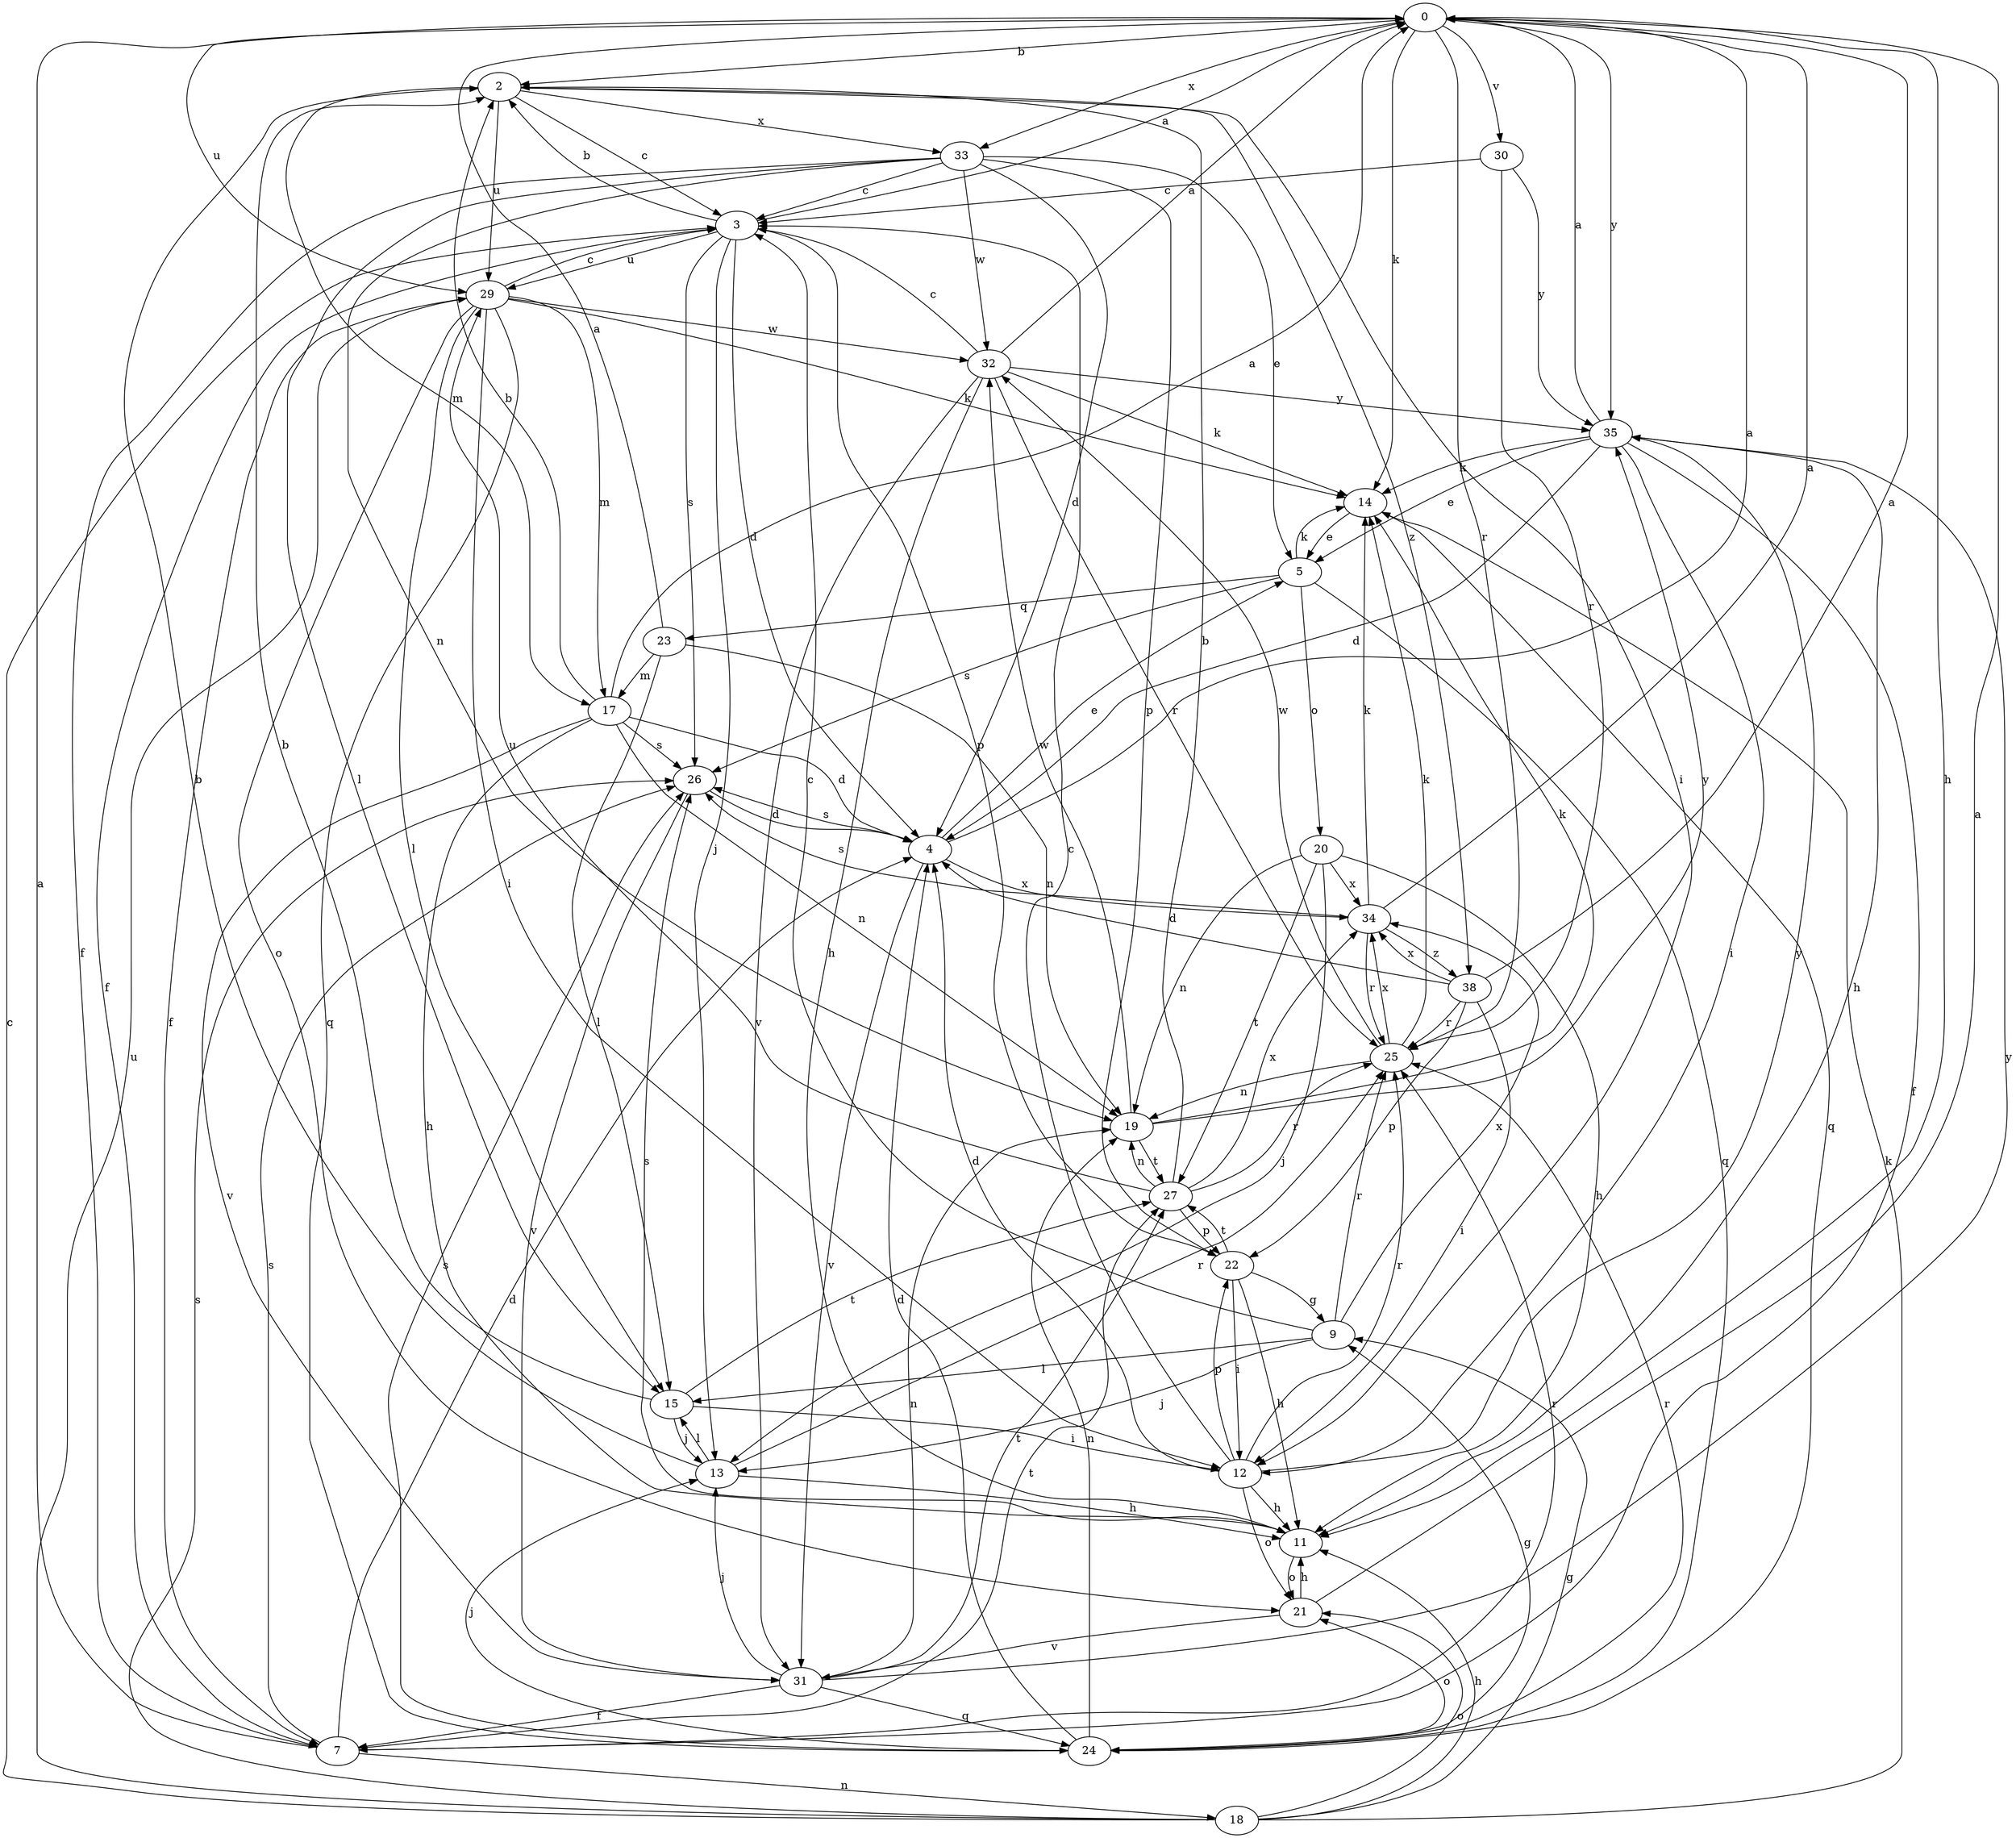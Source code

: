 strict digraph  {
0;
2;
3;
4;
5;
7;
9;
11;
12;
13;
14;
15;
17;
18;
19;
20;
21;
22;
23;
24;
25;
26;
27;
29;
30;
31;
32;
33;
34;
35;
38;
0 -> 2  [label=b];
0 -> 11  [label=h];
0 -> 14  [label=k];
0 -> 25  [label=r];
0 -> 29  [label=u];
0 -> 30  [label=v];
0 -> 33  [label=x];
0 -> 35  [label=y];
2 -> 3  [label=c];
2 -> 12  [label=i];
2 -> 17  [label=m];
2 -> 29  [label=u];
2 -> 33  [label=x];
2 -> 38  [label=z];
3 -> 0  [label=a];
3 -> 2  [label=b];
3 -> 4  [label=d];
3 -> 7  [label=f];
3 -> 13  [label=j];
3 -> 22  [label=p];
3 -> 26  [label=s];
3 -> 29  [label=u];
4 -> 0  [label=a];
4 -> 5  [label=e];
4 -> 26  [label=s];
4 -> 31  [label=v];
4 -> 34  [label=x];
5 -> 14  [label=k];
5 -> 20  [label=o];
5 -> 23  [label=q];
5 -> 24  [label=q];
5 -> 26  [label=s];
7 -> 0  [label=a];
7 -> 4  [label=d];
7 -> 18  [label=n];
7 -> 25  [label=r];
7 -> 26  [label=s];
7 -> 27  [label=t];
9 -> 3  [label=c];
9 -> 13  [label=j];
9 -> 15  [label=l];
9 -> 25  [label=r];
9 -> 34  [label=x];
11 -> 21  [label=o];
11 -> 26  [label=s];
12 -> 3  [label=c];
12 -> 4  [label=d];
12 -> 11  [label=h];
12 -> 21  [label=o];
12 -> 22  [label=p];
12 -> 25  [label=r];
12 -> 35  [label=y];
13 -> 2  [label=b];
13 -> 11  [label=h];
13 -> 15  [label=l];
13 -> 25  [label=r];
14 -> 5  [label=e];
14 -> 24  [label=q];
15 -> 2  [label=b];
15 -> 12  [label=i];
15 -> 13  [label=j];
15 -> 27  [label=t];
17 -> 0  [label=a];
17 -> 2  [label=b];
17 -> 4  [label=d];
17 -> 11  [label=h];
17 -> 19  [label=n];
17 -> 26  [label=s];
17 -> 31  [label=v];
18 -> 3  [label=c];
18 -> 9  [label=g];
18 -> 11  [label=h];
18 -> 14  [label=k];
18 -> 21  [label=o];
18 -> 26  [label=s];
18 -> 29  [label=u];
19 -> 14  [label=k];
19 -> 27  [label=t];
19 -> 32  [label=w];
19 -> 35  [label=y];
20 -> 11  [label=h];
20 -> 13  [label=j];
20 -> 19  [label=n];
20 -> 27  [label=t];
20 -> 34  [label=x];
21 -> 0  [label=a];
21 -> 11  [label=h];
21 -> 31  [label=v];
22 -> 9  [label=g];
22 -> 11  [label=h];
22 -> 12  [label=i];
22 -> 27  [label=t];
23 -> 0  [label=a];
23 -> 15  [label=l];
23 -> 17  [label=m];
23 -> 19  [label=n];
24 -> 4  [label=d];
24 -> 9  [label=g];
24 -> 13  [label=j];
24 -> 19  [label=n];
24 -> 21  [label=o];
24 -> 25  [label=r];
24 -> 26  [label=s];
25 -> 14  [label=k];
25 -> 19  [label=n];
25 -> 32  [label=w];
25 -> 34  [label=x];
26 -> 4  [label=d];
26 -> 31  [label=v];
27 -> 2  [label=b];
27 -> 19  [label=n];
27 -> 22  [label=p];
27 -> 25  [label=r];
27 -> 29  [label=u];
27 -> 34  [label=x];
29 -> 3  [label=c];
29 -> 7  [label=f];
29 -> 12  [label=i];
29 -> 14  [label=k];
29 -> 15  [label=l];
29 -> 17  [label=m];
29 -> 21  [label=o];
29 -> 24  [label=q];
29 -> 32  [label=w];
30 -> 3  [label=c];
30 -> 25  [label=r];
30 -> 35  [label=y];
31 -> 7  [label=f];
31 -> 13  [label=j];
31 -> 19  [label=n];
31 -> 24  [label=q];
31 -> 27  [label=t];
31 -> 35  [label=y];
32 -> 0  [label=a];
32 -> 3  [label=c];
32 -> 11  [label=h];
32 -> 14  [label=k];
32 -> 25  [label=r];
32 -> 31  [label=v];
32 -> 35  [label=y];
33 -> 3  [label=c];
33 -> 4  [label=d];
33 -> 5  [label=e];
33 -> 7  [label=f];
33 -> 15  [label=l];
33 -> 19  [label=n];
33 -> 22  [label=p];
33 -> 32  [label=w];
34 -> 0  [label=a];
34 -> 14  [label=k];
34 -> 25  [label=r];
34 -> 26  [label=s];
34 -> 38  [label=z];
35 -> 0  [label=a];
35 -> 4  [label=d];
35 -> 5  [label=e];
35 -> 7  [label=f];
35 -> 11  [label=h];
35 -> 12  [label=i];
35 -> 14  [label=k];
38 -> 0  [label=a];
38 -> 4  [label=d];
38 -> 12  [label=i];
38 -> 22  [label=p];
38 -> 25  [label=r];
38 -> 34  [label=x];
}
